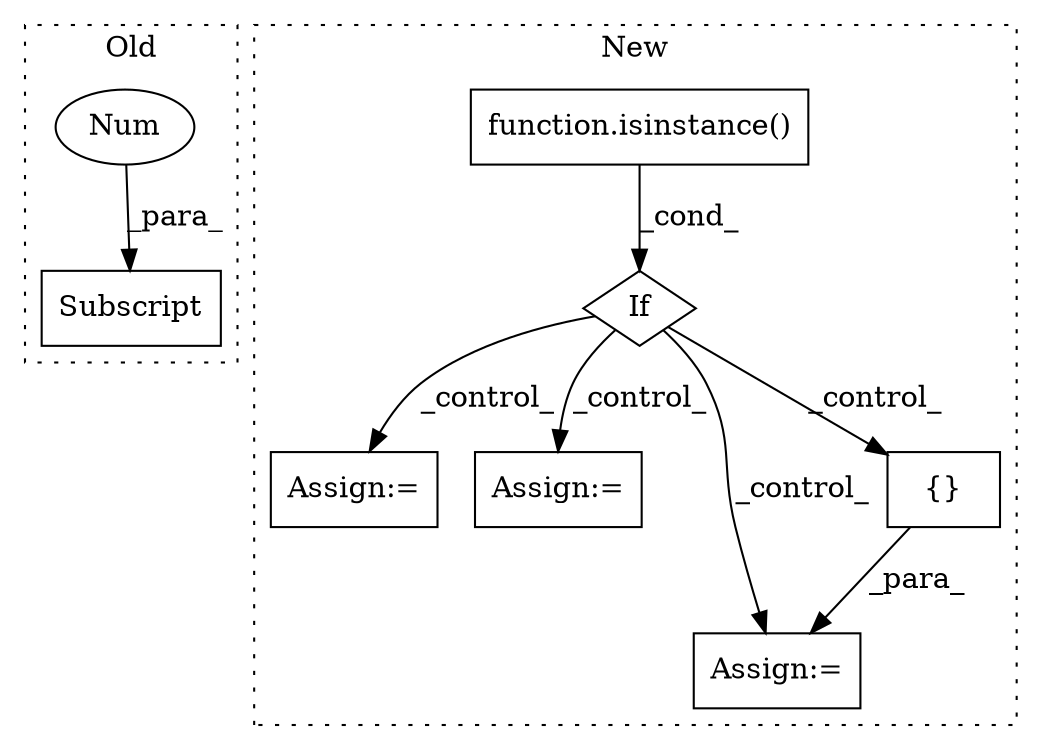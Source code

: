 digraph G {
subgraph cluster0 {
1 [label="Subscript" a="63" s="1546,0" l="18,0" shape="box"];
5 [label="Num" a="76" s="1562" l="1" shape="ellipse"];
label = "Old";
style="dotted";
}
subgraph cluster1 {
2 [label="function.isinstance()" a="75" s="1723,1750" l="11,1" shape="box"];
3 [label="If" a="96" s="1720" l="3" shape="diamond"];
4 [label="Assign:=" a="68" s="2312" l="3" shape="box"];
6 [label="Assign:=" a="68" s="2016" l="3" shape="box"];
7 [label="Assign:=" a="68" s="1930" l="3" shape="box"];
8 [label="{}" a="59" s="1933,1933" l="2,1" shape="box"];
label = "New";
style="dotted";
}
2 -> 3 [label="_cond_"];
3 -> 6 [label="_control_"];
3 -> 7 [label="_control_"];
3 -> 4 [label="_control_"];
3 -> 8 [label="_control_"];
5 -> 1 [label="_para_"];
8 -> 7 [label="_para_"];
}